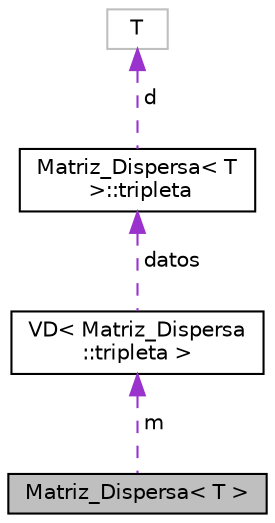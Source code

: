 digraph "Matriz_Dispersa&lt; T &gt;"
{
  edge [fontname="Helvetica",fontsize="10",labelfontname="Helvetica",labelfontsize="10"];
  node [fontname="Helvetica",fontsize="10",shape=record];
  Node1 [label="Matriz_Dispersa\< T \>",height=0.2,width=0.4,color="black", fillcolor="grey75", style="filled", fontcolor="black"];
  Node2 -> Node1 [dir="back",color="darkorchid3",fontsize="10",style="dashed",label=" m" ,fontname="Helvetica"];
  Node2 [label="VD\< Matriz_Dispersa\l::tripleta \>",height=0.2,width=0.4,color="black", fillcolor="white", style="filled",URL="$d1/dbc/classVD.html"];
  Node3 -> Node2 [dir="back",color="darkorchid3",fontsize="10",style="dashed",label=" datos" ,fontname="Helvetica"];
  Node3 [label="Matriz_Dispersa\< T\l \>::tripleta",height=0.2,width=0.4,color="black", fillcolor="white", style="filled",URL="$d5/d3d/structMatriz__Dispersa_1_1tripleta.html"];
  Node4 -> Node3 [dir="back",color="darkorchid3",fontsize="10",style="dashed",label=" d" ,fontname="Helvetica"];
  Node4 [label="T",height=0.2,width=0.4,color="grey75", fillcolor="white", style="filled"];
}
